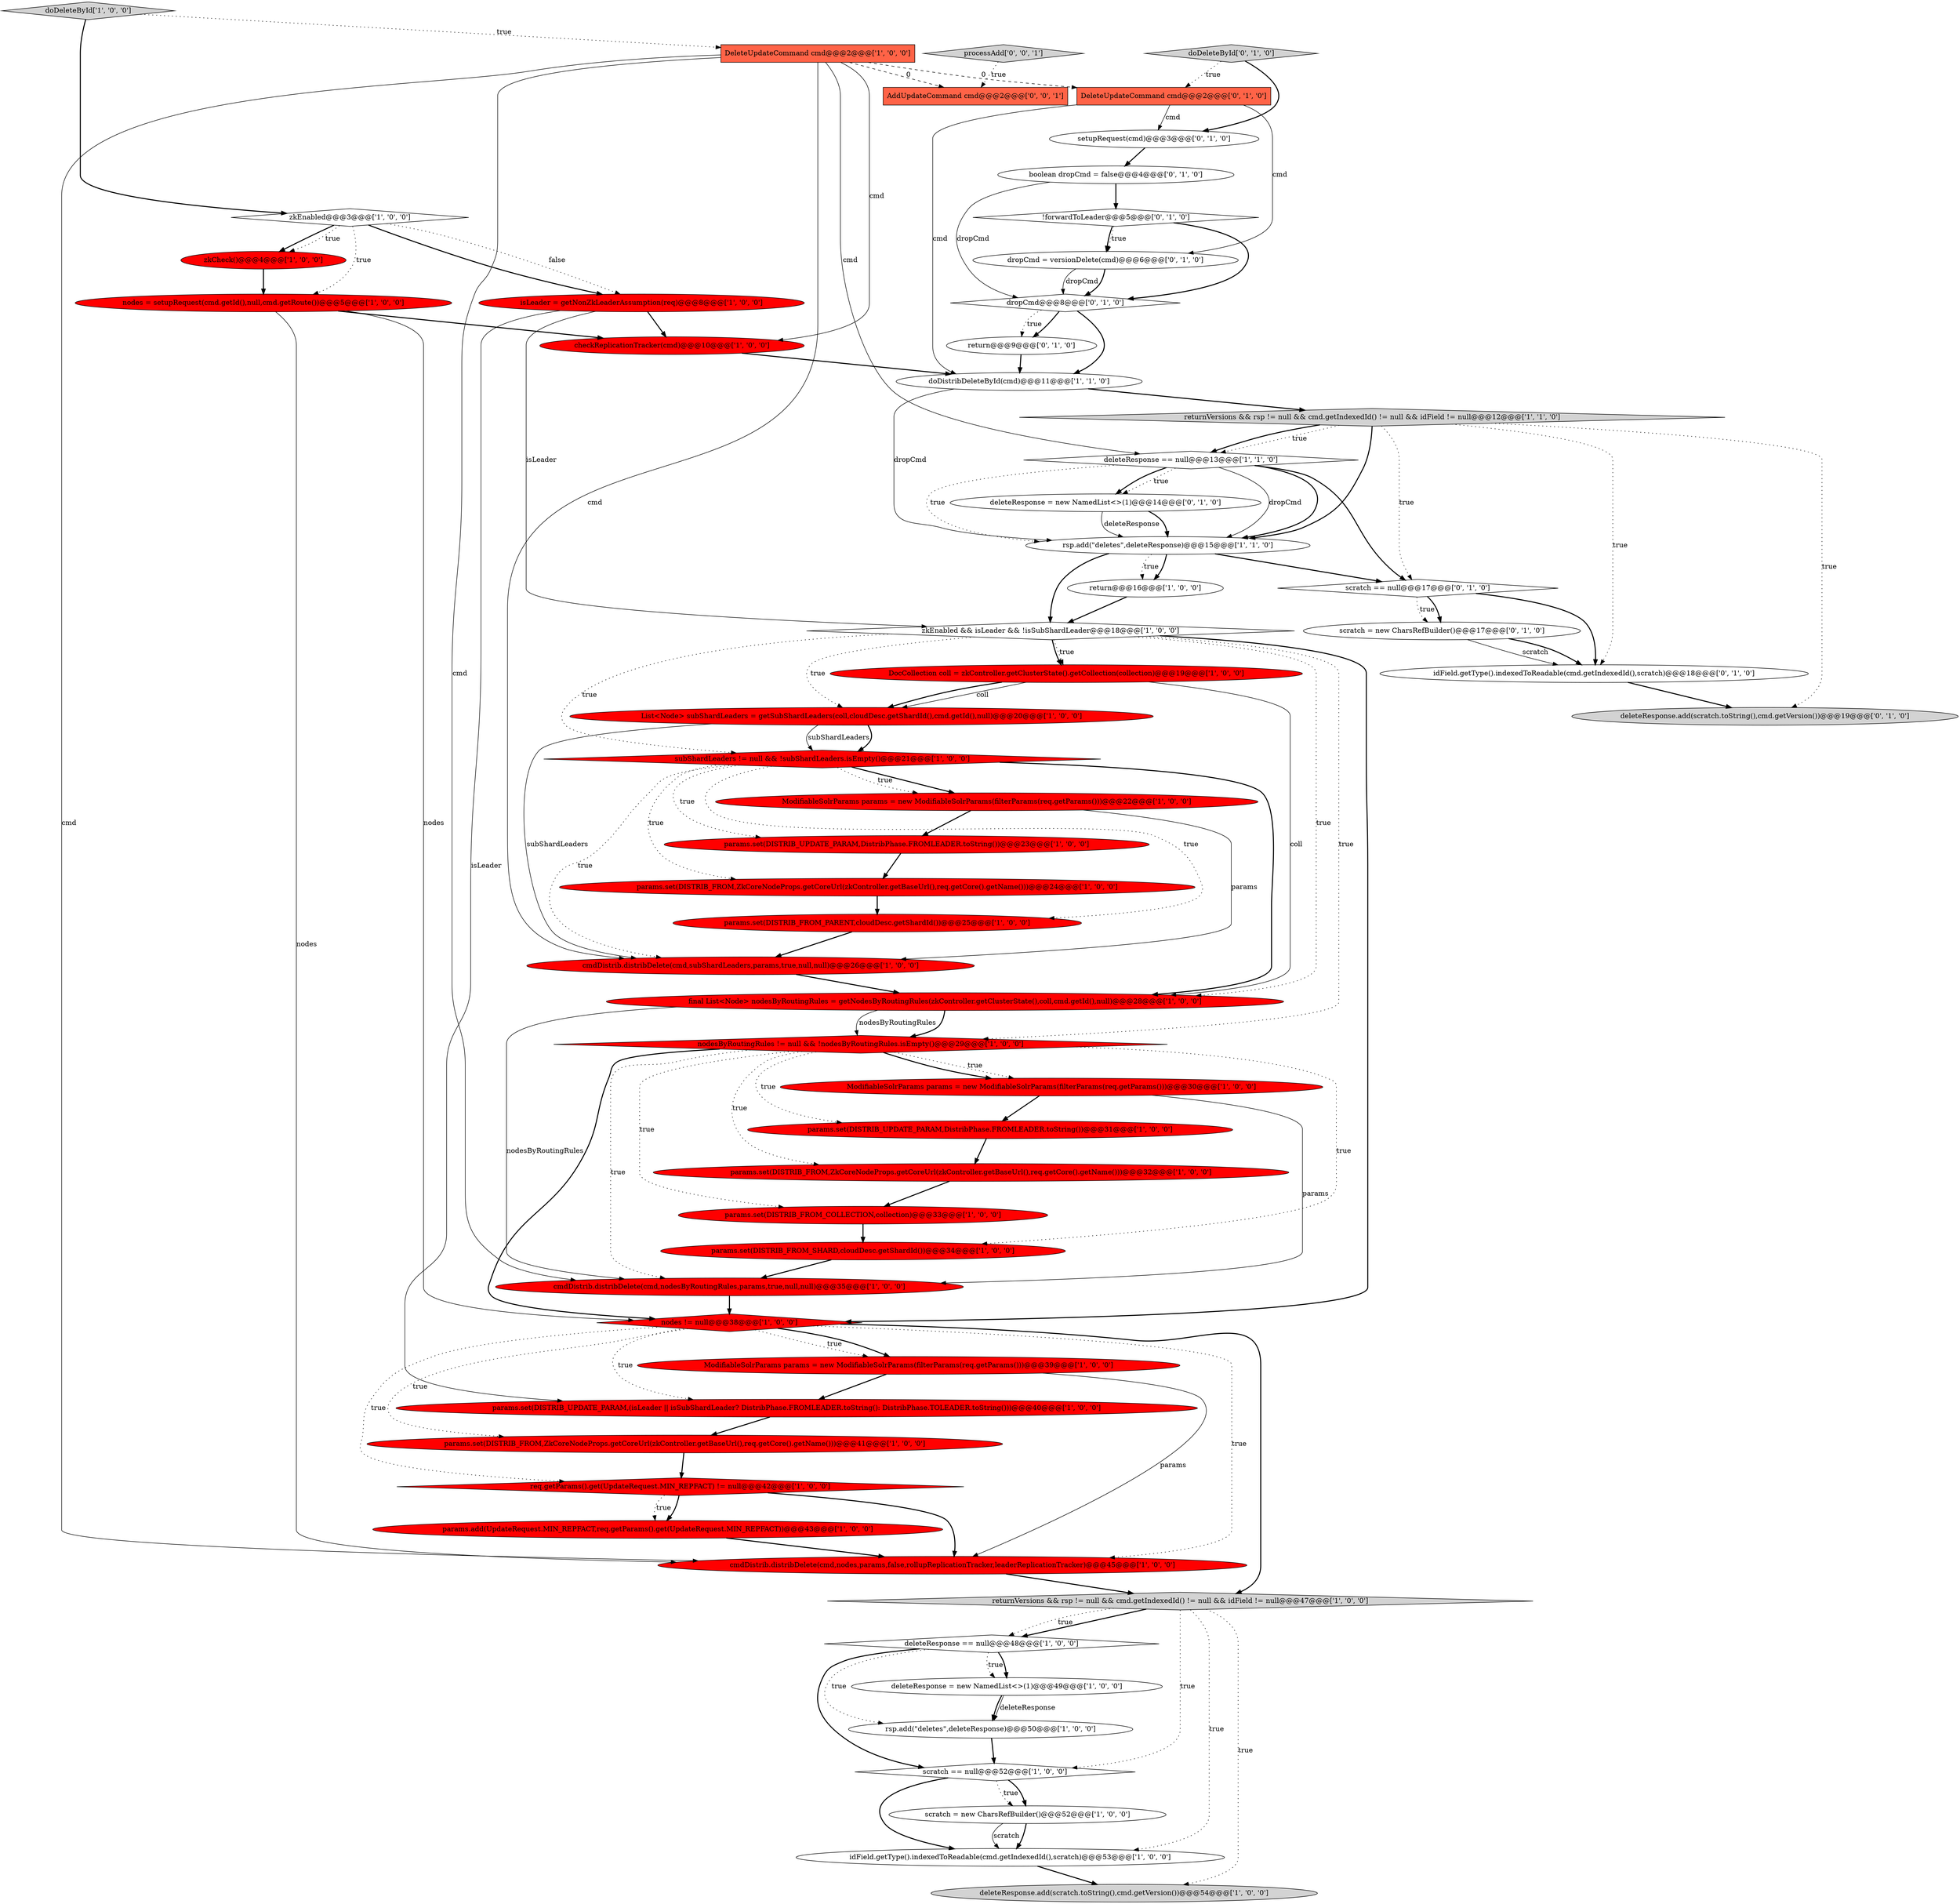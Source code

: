 digraph {
56 [style = filled, label = "DeleteUpdateCommand cmd@@@2@@@['0', '1', '0']", fillcolor = tomato, shape = box image = "AAA1AAABBB2BBB"];
57 [style = filled, label = "AddUpdateCommand cmd@@@2@@@['0', '0', '1']", fillcolor = tomato, shape = box image = "AAA0AAABBB3BBB"];
11 [style = filled, label = "return@@@16@@@['1', '0', '0']", fillcolor = white, shape = ellipse image = "AAA0AAABBB1BBB"];
15 [style = filled, label = "idField.getType().indexedToReadable(cmd.getIndexedId(),scratch)@@@53@@@['1', '0', '0']", fillcolor = white, shape = ellipse image = "AAA0AAABBB1BBB"];
35 [style = filled, label = "params.set(DISTRIB_FROM,ZkCoreNodeProps.getCoreUrl(zkController.getBaseUrl(),req.getCore().getName()))@@@32@@@['1', '0', '0']", fillcolor = red, shape = ellipse image = "AAA1AAABBB1BBB"];
36 [style = filled, label = "cmdDistrib.distribDelete(cmd,subShardLeaders,params,true,null,null)@@@26@@@['1', '0', '0']", fillcolor = red, shape = ellipse image = "AAA1AAABBB1BBB"];
9 [style = filled, label = "nodes = setupRequest(cmd.getId(),null,cmd.getRoute())@@@5@@@['1', '0', '0']", fillcolor = red, shape = ellipse image = "AAA1AAABBB1BBB"];
39 [style = filled, label = "cmdDistrib.distribDelete(cmd,nodes,params,false,rollupReplicationTracker,leaderReplicationTracker)@@@45@@@['1', '0', '0']", fillcolor = red, shape = ellipse image = "AAA1AAABBB1BBB"];
52 [style = filled, label = "deleteResponse.add(scratch.toString(),cmd.getVersion())@@@19@@@['0', '1', '0']", fillcolor = lightgray, shape = ellipse image = "AAA0AAABBB2BBB"];
4 [style = filled, label = "params.add(UpdateRequest.MIN_REPFACT,req.getParams().get(UpdateRequest.MIN_REPFACT))@@@43@@@['1', '0', '0']", fillcolor = red, shape = ellipse image = "AAA1AAABBB1BBB"];
16 [style = filled, label = "returnVersions && rsp != null && cmd.getIndexedId() != null && idField != null@@@47@@@['1', '0', '0']", fillcolor = lightgray, shape = diamond image = "AAA0AAABBB1BBB"];
23 [style = filled, label = "deleteResponse == null@@@48@@@['1', '0', '0']", fillcolor = white, shape = diamond image = "AAA0AAABBB1BBB"];
29 [style = filled, label = "scratch = new CharsRefBuilder()@@@52@@@['1', '0', '0']", fillcolor = white, shape = ellipse image = "AAA0AAABBB1BBB"];
0 [style = filled, label = "nodesByRoutingRules != null && !nodesByRoutingRules.isEmpty()@@@29@@@['1', '0', '0']", fillcolor = red, shape = diamond image = "AAA1AAABBB1BBB"];
28 [style = filled, label = "doDistribDeleteById(cmd)@@@11@@@['1', '1', '0']", fillcolor = white, shape = ellipse image = "AAA0AAABBB1BBB"];
54 [style = filled, label = "dropCmd = versionDelete(cmd)@@@6@@@['0', '1', '0']", fillcolor = white, shape = ellipse image = "AAA0AAABBB2BBB"];
7 [style = filled, label = "cmdDistrib.distribDelete(cmd,nodesByRoutingRules,params,true,null,null)@@@35@@@['1', '0', '0']", fillcolor = red, shape = ellipse image = "AAA1AAABBB1BBB"];
5 [style = filled, label = "returnVersions && rsp != null && cmd.getIndexedId() != null && idField != null@@@12@@@['1', '1', '0']", fillcolor = lightgray, shape = diamond image = "AAA0AAABBB1BBB"];
33 [style = filled, label = "doDeleteById['1', '0', '0']", fillcolor = lightgray, shape = diamond image = "AAA0AAABBB1BBB"];
1 [style = filled, label = "params.set(DISTRIB_UPDATE_PARAM,(isLeader || isSubShardLeader? DistribPhase.FROMLEADER.toString(): DistribPhase.TOLEADER.toString()))@@@40@@@['1', '0', '0']", fillcolor = red, shape = ellipse image = "AAA1AAABBB1BBB"];
49 [style = filled, label = "deleteResponse = new NamedList<>(1)@@@14@@@['0', '1', '0']", fillcolor = white, shape = ellipse image = "AAA0AAABBB2BBB"];
51 [style = filled, label = "setupRequest(cmd)@@@3@@@['0', '1', '0']", fillcolor = white, shape = ellipse image = "AAA0AAABBB2BBB"];
25 [style = filled, label = "DeleteUpdateCommand cmd@@@2@@@['1', '0', '0']", fillcolor = tomato, shape = box image = "AAA1AAABBB1BBB"];
47 [style = filled, label = "dropCmd@@@8@@@['0', '1', '0']", fillcolor = white, shape = diamond image = "AAA0AAABBB2BBB"];
58 [style = filled, label = "processAdd['0', '0', '1']", fillcolor = lightgray, shape = diamond image = "AAA0AAABBB3BBB"];
46 [style = filled, label = "scratch == null@@@17@@@['0', '1', '0']", fillcolor = white, shape = diamond image = "AAA0AAABBB2BBB"];
32 [style = filled, label = "params.set(DISTRIB_FROM_SHARD,cloudDesc.getShardId())@@@34@@@['1', '0', '0']", fillcolor = red, shape = ellipse image = "AAA1AAABBB1BBB"];
10 [style = filled, label = "DocCollection coll = zkController.getClusterState().getCollection(collection)@@@19@@@['1', '0', '0']", fillcolor = red, shape = ellipse image = "AAA1AAABBB1BBB"];
3 [style = filled, label = "params.set(DISTRIB_FROM_COLLECTION,collection)@@@33@@@['1', '0', '0']", fillcolor = red, shape = ellipse image = "AAA1AAABBB1BBB"];
8 [style = filled, label = "params.set(DISTRIB_FROM,ZkCoreNodeProps.getCoreUrl(zkController.getBaseUrl(),req.getCore().getName()))@@@41@@@['1', '0', '0']", fillcolor = red, shape = ellipse image = "AAA1AAABBB1BBB"];
38 [style = filled, label = "deleteResponse.add(scratch.toString(),cmd.getVersion())@@@54@@@['1', '0', '0']", fillcolor = lightgray, shape = ellipse image = "AAA0AAABBB1BBB"];
50 [style = filled, label = "doDeleteById['0', '1', '0']", fillcolor = lightgray, shape = diamond image = "AAA0AAABBB2BBB"];
45 [style = filled, label = "return@@@9@@@['0', '1', '0']", fillcolor = white, shape = ellipse image = "AAA0AAABBB2BBB"];
17 [style = filled, label = "zkEnabled@@@3@@@['1', '0', '0']", fillcolor = white, shape = diamond image = "AAA0AAABBB1BBB"];
18 [style = filled, label = "ModifiableSolrParams params = new ModifiableSolrParams(filterParams(req.getParams()))@@@39@@@['1', '0', '0']", fillcolor = red, shape = ellipse image = "AAA1AAABBB1BBB"];
12 [style = filled, label = "rsp.add(\"deletes\",deleteResponse)@@@50@@@['1', '0', '0']", fillcolor = white, shape = ellipse image = "AAA0AAABBB1BBB"];
19 [style = filled, label = "isLeader = getNonZkLeaderAssumption(req)@@@8@@@['1', '0', '0']", fillcolor = red, shape = ellipse image = "AAA1AAABBB1BBB"];
20 [style = filled, label = "zkCheck()@@@4@@@['1', '0', '0']", fillcolor = red, shape = ellipse image = "AAA1AAABBB1BBB"];
6 [style = filled, label = "params.set(DISTRIB_FROM,ZkCoreNodeProps.getCoreUrl(zkController.getBaseUrl(),req.getCore().getName()))@@@24@@@['1', '0', '0']", fillcolor = red, shape = ellipse image = "AAA1AAABBB1BBB"];
26 [style = filled, label = "List<Node> subShardLeaders = getSubShardLeaders(coll,cloudDesc.getShardId(),cmd.getId(),null)@@@20@@@['1', '0', '0']", fillcolor = red, shape = ellipse image = "AAA1AAABBB1BBB"];
55 [style = filled, label = "idField.getType().indexedToReadable(cmd.getIndexedId(),scratch)@@@18@@@['0', '1', '0']", fillcolor = white, shape = ellipse image = "AAA0AAABBB2BBB"];
21 [style = filled, label = "deleteResponse == null@@@13@@@['1', '1', '0']", fillcolor = white, shape = diamond image = "AAA0AAABBB1BBB"];
37 [style = filled, label = "ModifiableSolrParams params = new ModifiableSolrParams(filterParams(req.getParams()))@@@30@@@['1', '0', '0']", fillcolor = red, shape = ellipse image = "AAA1AAABBB1BBB"];
2 [style = filled, label = "zkEnabled && isLeader && !isSubShardLeader@@@18@@@['1', '0', '0']", fillcolor = white, shape = diamond image = "AAA0AAABBB1BBB"];
41 [style = filled, label = "params.set(DISTRIB_UPDATE_PARAM,DistribPhase.FROMLEADER.toString())@@@31@@@['1', '0', '0']", fillcolor = red, shape = ellipse image = "AAA1AAABBB1BBB"];
27 [style = filled, label = "params.set(DISTRIB_FROM_PARENT,cloudDesc.getShardId())@@@25@@@['1', '0', '0']", fillcolor = red, shape = ellipse image = "AAA1AAABBB1BBB"];
40 [style = filled, label = "checkReplicationTracker(cmd)@@@10@@@['1', '0', '0']", fillcolor = red, shape = ellipse image = "AAA1AAABBB1BBB"];
24 [style = filled, label = "scratch == null@@@52@@@['1', '0', '0']", fillcolor = white, shape = diamond image = "AAA0AAABBB1BBB"];
31 [style = filled, label = "final List<Node> nodesByRoutingRules = getNodesByRoutingRules(zkController.getClusterState(),coll,cmd.getId(),null)@@@28@@@['1', '0', '0']", fillcolor = red, shape = ellipse image = "AAA1AAABBB1BBB"];
14 [style = filled, label = "ModifiableSolrParams params = new ModifiableSolrParams(filterParams(req.getParams()))@@@22@@@['1', '0', '0']", fillcolor = red, shape = ellipse image = "AAA1AAABBB1BBB"];
22 [style = filled, label = "req.getParams().get(UpdateRequest.MIN_REPFACT) != null@@@42@@@['1', '0', '0']", fillcolor = red, shape = diamond image = "AAA1AAABBB1BBB"];
34 [style = filled, label = "params.set(DISTRIB_UPDATE_PARAM,DistribPhase.FROMLEADER.toString())@@@23@@@['1', '0', '0']", fillcolor = red, shape = ellipse image = "AAA1AAABBB1BBB"];
44 [style = filled, label = "boolean dropCmd = false@@@4@@@['0', '1', '0']", fillcolor = white, shape = ellipse image = "AAA0AAABBB2BBB"];
48 [style = filled, label = "!forwardToLeader@@@5@@@['0', '1', '0']", fillcolor = white, shape = diamond image = "AAA0AAABBB2BBB"];
30 [style = filled, label = "subShardLeaders != null && !subShardLeaders.isEmpty()@@@21@@@['1', '0', '0']", fillcolor = red, shape = diamond image = "AAA1AAABBB1BBB"];
53 [style = filled, label = "scratch = new CharsRefBuilder()@@@17@@@['0', '1', '0']", fillcolor = white, shape = ellipse image = "AAA0AAABBB2BBB"];
42 [style = filled, label = "nodes != null@@@38@@@['1', '0', '0']", fillcolor = red, shape = diamond image = "AAA1AAABBB1BBB"];
13 [style = filled, label = "rsp.add(\"deletes\",deleteResponse)@@@15@@@['1', '1', '0']", fillcolor = white, shape = ellipse image = "AAA0AAABBB1BBB"];
43 [style = filled, label = "deleteResponse = new NamedList<>(1)@@@49@@@['1', '0', '0']", fillcolor = white, shape = ellipse image = "AAA0AAABBB1BBB"];
29->15 [style = bold, label=""];
25->56 [style = dashed, label="0"];
46->53 [style = dotted, label="true"];
25->36 [style = solid, label="cmd"];
19->1 [style = solid, label="isLeader"];
20->9 [style = bold, label=""];
18->39 [style = solid, label="params"];
25->57 [style = dashed, label="0"];
25->39 [style = solid, label="cmd"];
56->51 [style = solid, label="cmd"];
22->4 [style = bold, label=""];
48->54 [style = bold, label=""];
21->46 [style = bold, label=""];
9->39 [style = solid, label="nodes"];
49->13 [style = bold, label=""];
31->7 [style = solid, label="nodesByRoutingRules"];
30->14 [style = bold, label=""];
13->46 [style = bold, label=""];
42->22 [style = dotted, label="true"];
10->26 [style = solid, label="coll"];
0->3 [style = dotted, label="true"];
25->7 [style = solid, label="cmd"];
16->38 [style = dotted, label="true"];
29->15 [style = solid, label="scratch"];
48->54 [style = dotted, label="true"];
0->7 [style = dotted, label="true"];
2->10 [style = dotted, label="true"];
21->13 [style = bold, label=""];
17->20 [style = bold, label=""];
9->40 [style = bold, label=""];
17->20 [style = dotted, label="true"];
14->36 [style = solid, label="params"];
15->38 [style = bold, label=""];
25->40 [style = solid, label="cmd"];
28->5 [style = bold, label=""];
2->0 [style = dotted, label="true"];
49->13 [style = solid, label="deleteResponse"];
47->28 [style = bold, label=""];
36->31 [style = bold, label=""];
0->42 [style = bold, label=""];
30->6 [style = dotted, label="true"];
51->44 [style = bold, label=""];
37->7 [style = solid, label="params"];
23->43 [style = dotted, label="true"];
10->26 [style = bold, label=""];
32->7 [style = bold, label=""];
26->30 [style = solid, label="subShardLeaders"];
13->11 [style = bold, label=""];
8->22 [style = bold, label=""];
5->21 [style = bold, label=""];
9->42 [style = solid, label="nodes"];
54->47 [style = solid, label="dropCmd"];
5->52 [style = dotted, label="true"];
18->1 [style = bold, label=""];
43->12 [style = bold, label=""];
0->37 [style = dotted, label="true"];
19->2 [style = solid, label="isLeader"];
7->42 [style = bold, label=""];
21->13 [style = dotted, label="true"];
0->41 [style = dotted, label="true"];
22->4 [style = dotted, label="true"];
16->24 [style = dotted, label="true"];
21->13 [style = solid, label="dropCmd"];
42->39 [style = dotted, label="true"];
26->36 [style = solid, label="subShardLeaders"];
39->16 [style = bold, label=""];
1->8 [style = bold, label=""];
35->3 [style = bold, label=""];
31->0 [style = bold, label=""];
56->28 [style = solid, label="cmd"];
37->41 [style = bold, label=""];
4->39 [style = bold, label=""];
23->43 [style = bold, label=""];
42->16 [style = bold, label=""];
2->30 [style = dotted, label="true"];
16->23 [style = bold, label=""];
12->24 [style = bold, label=""];
21->49 [style = dotted, label="true"];
2->10 [style = bold, label=""];
30->34 [style = dotted, label="true"];
30->36 [style = dotted, label="true"];
53->55 [style = solid, label="scratch"];
10->31 [style = solid, label="coll"];
30->14 [style = dotted, label="true"];
6->27 [style = bold, label=""];
33->25 [style = dotted, label="true"];
42->1 [style = dotted, label="true"];
42->18 [style = dotted, label="true"];
30->31 [style = bold, label=""];
28->13 [style = solid, label="dropCmd"];
5->13 [style = bold, label=""];
5->46 [style = dotted, label="true"];
2->26 [style = dotted, label="true"];
56->54 [style = solid, label="cmd"];
5->21 [style = dotted, label="true"];
13->11 [style = dotted, label="true"];
22->39 [style = bold, label=""];
47->45 [style = bold, label=""];
21->49 [style = bold, label=""];
0->32 [style = dotted, label="true"];
55->52 [style = bold, label=""];
19->40 [style = bold, label=""];
33->17 [style = bold, label=""];
16->15 [style = dotted, label="true"];
13->2 [style = bold, label=""];
41->35 [style = bold, label=""];
24->15 [style = bold, label=""];
46->55 [style = bold, label=""];
53->55 [style = bold, label=""];
42->18 [style = bold, label=""];
27->36 [style = bold, label=""];
0->37 [style = bold, label=""];
42->8 [style = dotted, label="true"];
30->27 [style = dotted, label="true"];
58->57 [style = dotted, label="true"];
24->29 [style = dotted, label="true"];
46->53 [style = bold, label=""];
47->45 [style = dotted, label="true"];
0->35 [style = dotted, label="true"];
17->19 [style = dotted, label="false"];
14->34 [style = bold, label=""];
24->29 [style = bold, label=""];
40->28 [style = bold, label=""];
45->28 [style = bold, label=""];
2->31 [style = dotted, label="true"];
16->23 [style = dotted, label="true"];
25->21 [style = solid, label="cmd"];
17->19 [style = bold, label=""];
11->2 [style = bold, label=""];
26->30 [style = bold, label=""];
23->24 [style = bold, label=""];
54->47 [style = bold, label=""];
44->47 [style = solid, label="dropCmd"];
44->48 [style = bold, label=""];
31->0 [style = solid, label="nodesByRoutingRules"];
48->47 [style = bold, label=""];
50->51 [style = bold, label=""];
17->9 [style = dotted, label="true"];
50->56 [style = dotted, label="true"];
34->6 [style = bold, label=""];
43->12 [style = solid, label="deleteResponse"];
5->55 [style = dotted, label="true"];
23->12 [style = dotted, label="true"];
3->32 [style = bold, label=""];
2->42 [style = bold, label=""];
}
